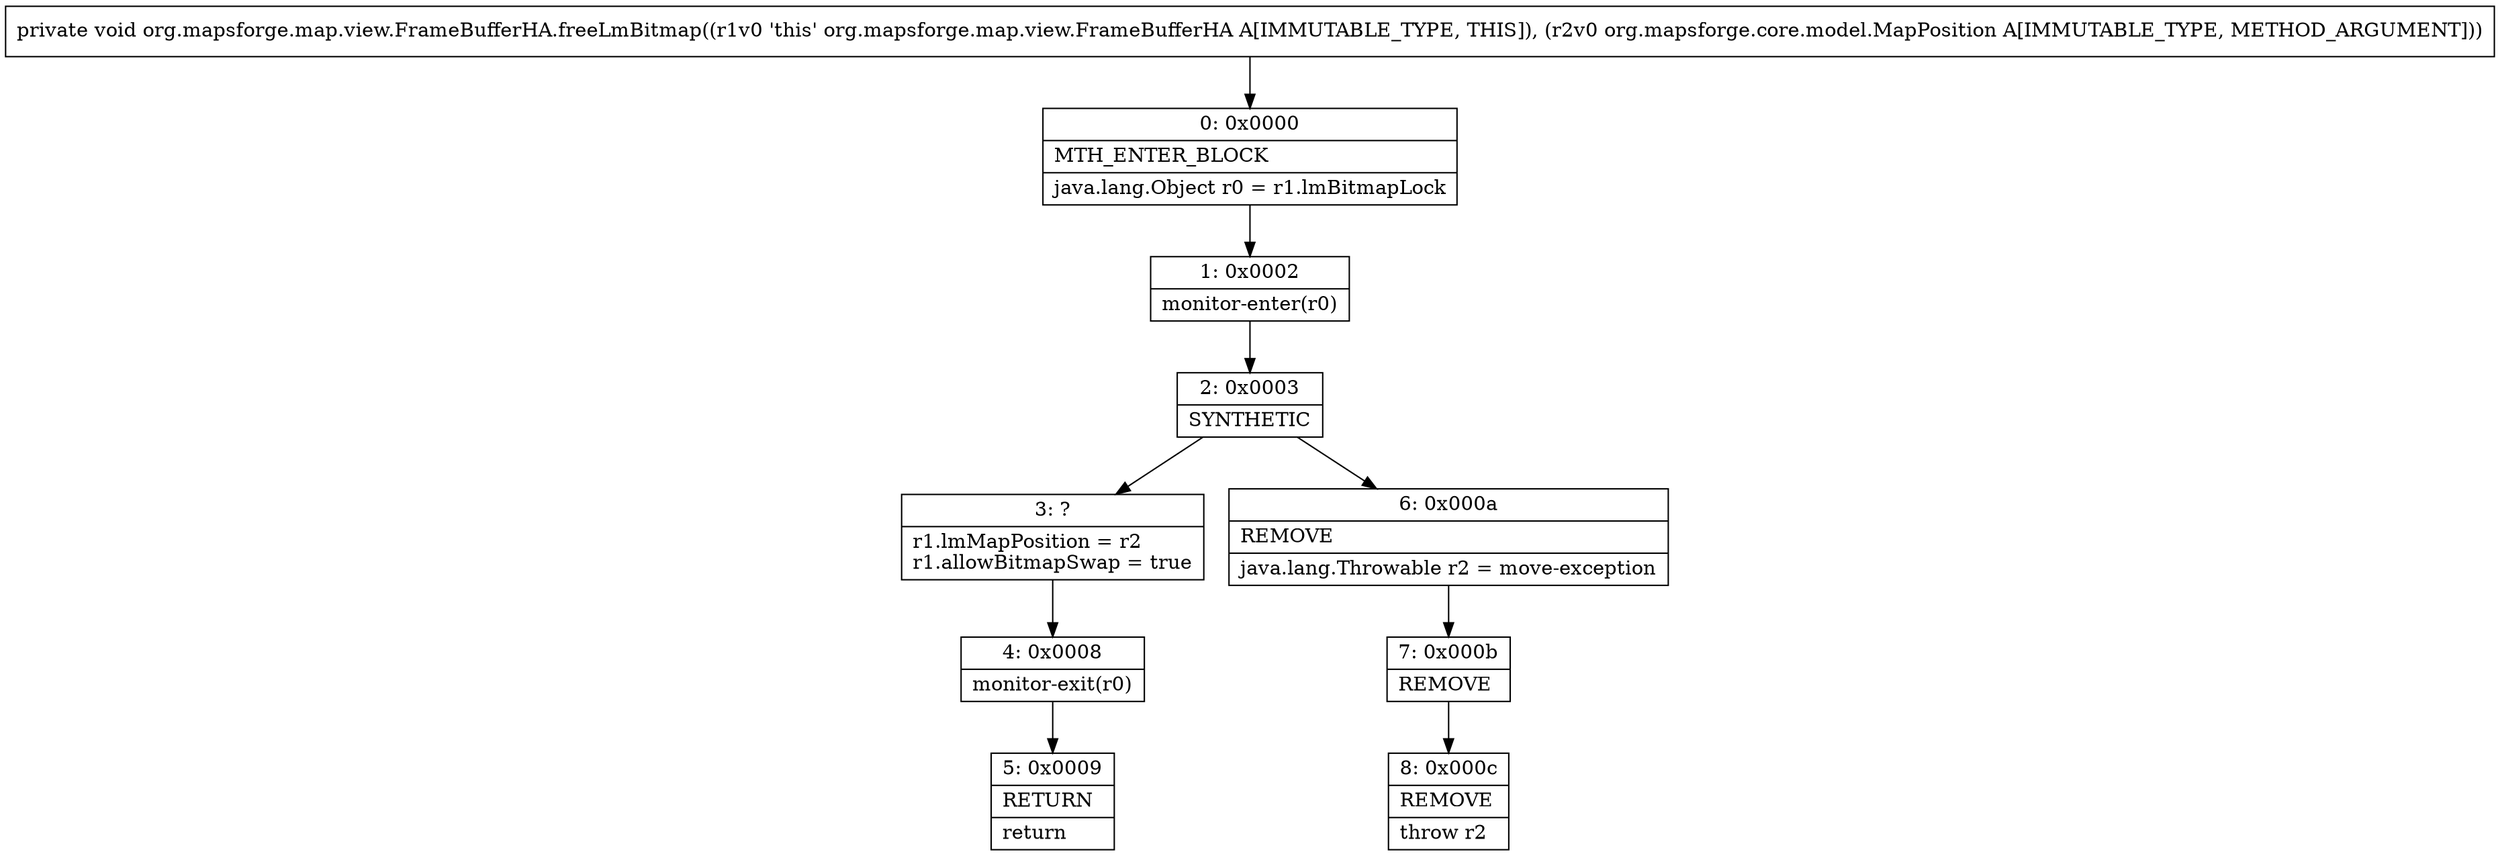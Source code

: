 digraph "CFG fororg.mapsforge.map.view.FrameBufferHA.freeLmBitmap(Lorg\/mapsforge\/core\/model\/MapPosition;)V" {
Node_0 [shape=record,label="{0\:\ 0x0000|MTH_ENTER_BLOCK\l|java.lang.Object r0 = r1.lmBitmapLock\l}"];
Node_1 [shape=record,label="{1\:\ 0x0002|monitor\-enter(r0)\l}"];
Node_2 [shape=record,label="{2\:\ 0x0003|SYNTHETIC\l}"];
Node_3 [shape=record,label="{3\:\ ?|r1.lmMapPosition = r2\lr1.allowBitmapSwap = true\l}"];
Node_4 [shape=record,label="{4\:\ 0x0008|monitor\-exit(r0)\l}"];
Node_5 [shape=record,label="{5\:\ 0x0009|RETURN\l|return\l}"];
Node_6 [shape=record,label="{6\:\ 0x000a|REMOVE\l|java.lang.Throwable r2 = move\-exception\l}"];
Node_7 [shape=record,label="{7\:\ 0x000b|REMOVE\l}"];
Node_8 [shape=record,label="{8\:\ 0x000c|REMOVE\l|throw r2\l}"];
MethodNode[shape=record,label="{private void org.mapsforge.map.view.FrameBufferHA.freeLmBitmap((r1v0 'this' org.mapsforge.map.view.FrameBufferHA A[IMMUTABLE_TYPE, THIS]), (r2v0 org.mapsforge.core.model.MapPosition A[IMMUTABLE_TYPE, METHOD_ARGUMENT])) }"];
MethodNode -> Node_0;
Node_0 -> Node_1;
Node_1 -> Node_2;
Node_2 -> Node_3;
Node_2 -> Node_6;
Node_3 -> Node_4;
Node_4 -> Node_5;
Node_6 -> Node_7;
Node_7 -> Node_8;
}

